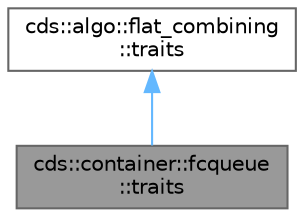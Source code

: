 digraph "cds::container::fcqueue::traits"
{
 // LATEX_PDF_SIZE
  bgcolor="transparent";
  edge [fontname=Helvetica,fontsize=10,labelfontname=Helvetica,labelfontsize=10];
  node [fontname=Helvetica,fontsize=10,shape=box,height=0.2,width=0.4];
  Node1 [id="Node000001",label="cds::container::fcqueue\l::traits",height=0.2,width=0.4,color="gray40", fillcolor="grey60", style="filled", fontcolor="black",tooltip="FCQueue type traits"];
  Node2 -> Node1 [id="edge1_Node000001_Node000002",dir="back",color="steelblue1",style="solid",tooltip=" "];
  Node2 [id="Node000002",label="cds::algo::flat_combining\l::traits",height=0.2,width=0.4,color="gray40", fillcolor="white", style="filled",URL="$structcds_1_1algo_1_1flat__combining_1_1traits.html",tooltip="Type traits of kernel class"];
}
